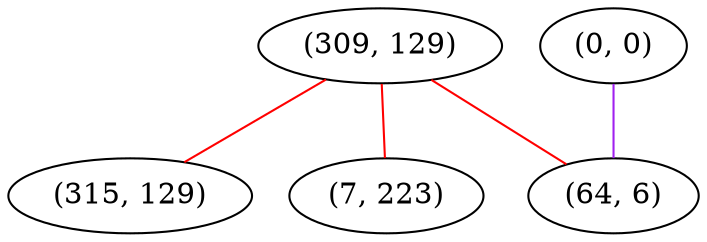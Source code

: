 graph "" {
"(309, 129)";
"(315, 129)";
"(7, 223)";
"(0, 0)";
"(64, 6)";
"(309, 129)" -- "(64, 6)"  [color=red, key=0, weight=1];
"(309, 129)" -- "(315, 129)"  [color=red, key=0, weight=1];
"(309, 129)" -- "(7, 223)"  [color=red, key=0, weight=1];
"(0, 0)" -- "(64, 6)"  [color=purple, key=0, weight=4];
}
